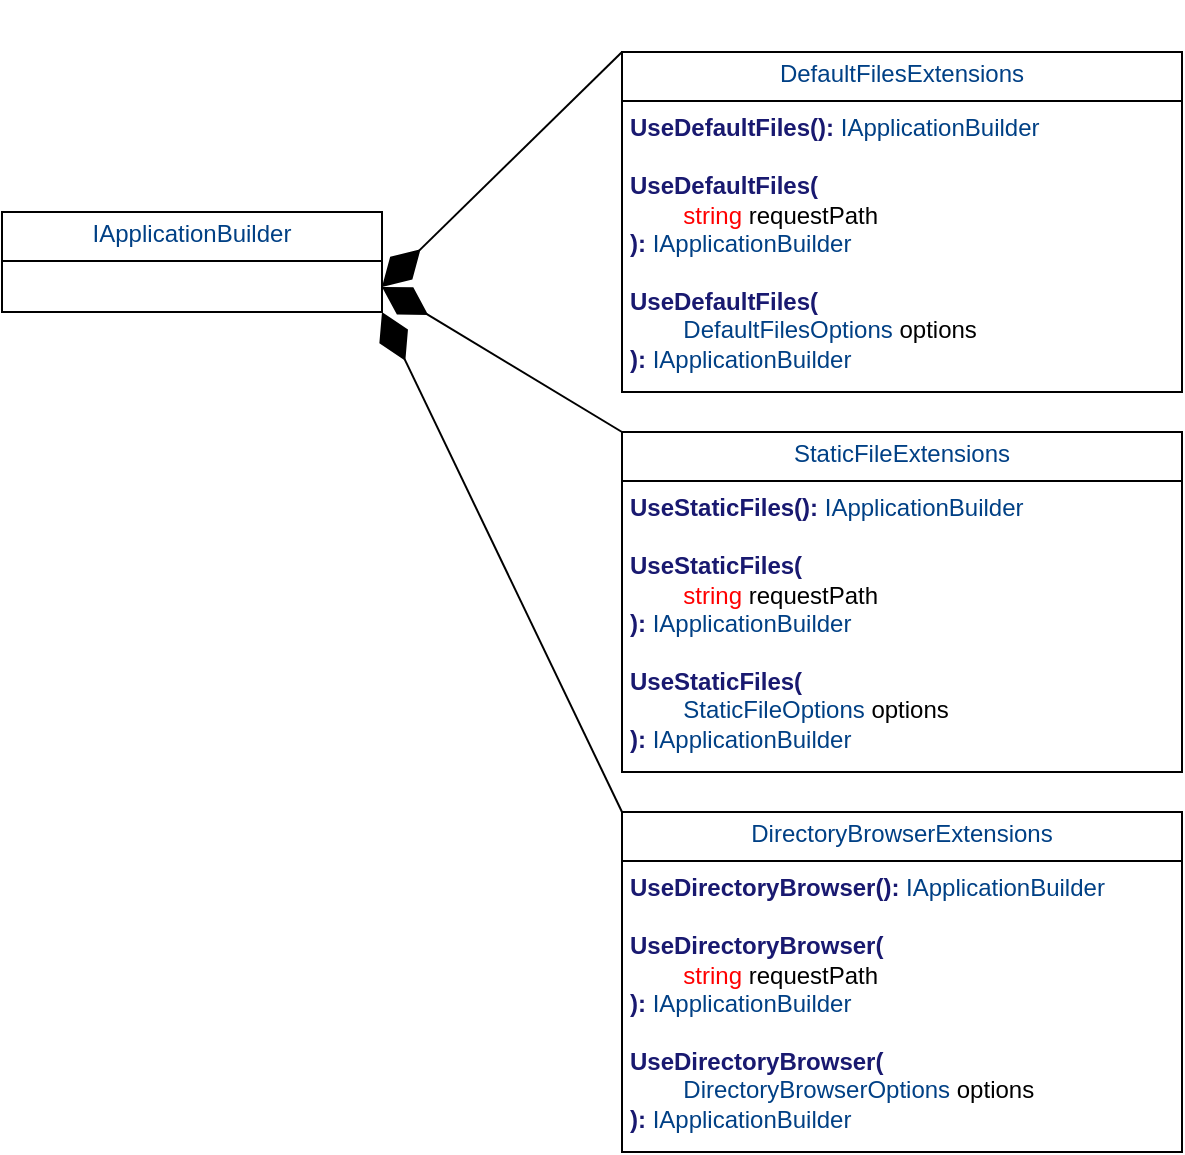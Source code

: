 <mxfile version="26.1.1">
  <diagram name="UseStaticFiles" id="c4acf3e9-155e-7222-9cf6-157b1a14988f">
    <mxGraphModel dx="1612" dy="786" grid="1" gridSize="10" guides="1" tooltips="1" connect="1" arrows="1" fold="1" page="1" pageScale="1" pageWidth="850" pageHeight="1100" background="none" math="0" shadow="0">
      <root>
        <mxCell id="0" />
        <mxCell id="1" parent="0" />
        <mxCell id="KufS4bMbeVtTv9MZIm-f-1" value="&lt;p style=&quot;margin:0px;margin-top:4px;text-align:center;&quot;&gt;&lt;span style=&quot;color: rgb(0, 64, 133); background-color: transparent; text-align: left;&quot;&gt;DefaultFilesExtensions&lt;/span&gt;&lt;/p&gt;&lt;hr size=&quot;1&quot; style=&quot;border-style:solid;&quot;&gt;&lt;p style=&quot;margin:0px;margin-left:4px;&quot;&gt;&lt;span style=&quot;color: rgb(25, 25, 112); font-weight: bold;&quot;&gt;UseDefaultFiles(&lt;/span&gt;&lt;span style=&quot;background-color: transparent; color: rgb(25, 25, 112); font-weight: bold;&quot;&gt;):&amp;nbsp;&lt;/span&gt;&lt;span style=&quot;background-color: transparent; color: rgb(0, 64, 133);&quot;&gt;IApplicationBuilder&lt;/span&gt;&lt;/p&gt;&lt;p style=&quot;margin:0px;margin-left:4px;&quot;&gt;&lt;span style=&quot;background-color: transparent; color: rgb(0, 64, 133);&quot;&gt;&lt;br&gt;&lt;/span&gt;&lt;/p&gt;&lt;p style=&quot;margin:0px;margin-left:4px;&quot;&gt;&lt;span style=&quot;color: rgb(25, 25, 112); font-weight: bold;&quot;&gt;UseDefaultFiles(&lt;/span&gt;&lt;/p&gt;&lt;p style=&quot;margin:0px;margin-left:4px;&quot;&gt;&lt;span style=&quot;color: rgb(255, 0, 0);&quot;&gt;&lt;span style=&quot;white-space: pre;&quot;&gt;&#x9;&lt;/span&gt;string&lt;/span&gt; requestPath&lt;span style=&quot;color: rgb(25, 25, 112); font-weight: bold;&quot;&gt;&lt;/span&gt;&lt;/p&gt;&lt;p style=&quot;margin:0px;margin-left:4px;&quot;&gt;&lt;span style=&quot;color: rgb(25, 25, 112); font-weight: bold;&quot;&gt;):&amp;nbsp;&lt;/span&gt;&lt;span style=&quot;background-color: transparent; color: rgb(0, 64, 133);&quot;&gt;&lt;/span&gt;&lt;span style=&quot;color: rgb(0, 64, 133); background-color: transparent;&quot;&gt;IApplicationBuilder&lt;/span&gt;&lt;/p&gt;&lt;p style=&quot;margin:0px;margin-left:4px;&quot;&gt;&lt;span style=&quot;color: rgb(0, 64, 133); background-color: transparent;&quot;&gt;&lt;br&gt;&lt;/span&gt;&lt;/p&gt;&lt;p style=&quot;margin:0px;margin-left:4px;&quot;&gt;&lt;span style=&quot;color: rgb(25, 25, 112); font-weight: bold;&quot;&gt;UseDefaultFiles(&lt;/span&gt;&lt;/p&gt;&lt;p style=&quot;margin:0px;margin-left:4px;&quot;&gt;&lt;span style=&quot;color: rgb(0, 64, 133);&quot;&gt;&lt;span style=&quot;white-space: pre;&quot;&gt;&#x9;&lt;/span&gt;DefaultFilesOptions&lt;/span&gt; options&lt;span style=&quot;color: rgb(25, 25, 112); font-weight: bold;&quot;&gt;&lt;/span&gt;&lt;/p&gt;&lt;p style=&quot;margin:0px;margin-left:4px;&quot;&gt;&lt;span style=&quot;color: rgb(25, 25, 112); font-weight: bold;&quot;&gt;):&amp;nbsp;&lt;/span&gt;&lt;span style=&quot;color: rgb(0, 64, 133); background-color: transparent;&quot;&gt;&lt;/span&gt;&lt;span style=&quot;color: rgb(0, 64, 133); background-color: transparent;&quot;&gt;IApplicationBuilder&lt;/span&gt;&lt;/p&gt;" style="verticalAlign=top;align=left;overflow=fill;html=1;whiteSpace=wrap;" vertex="1" parent="1">
          <mxGeometry x="520" y="40" width="280" height="170" as="geometry" />
        </mxCell>
        <mxCell id="KufS4bMbeVtTv9MZIm-f-2" value="&lt;p style=&quot;margin:0px;margin-top:4px;text-align:center;&quot;&gt;&lt;span style=&quot;color: rgb(0, 64, 133); background-color: transparent; text-align: left;&quot;&gt;StaticFileExtensions&lt;/span&gt;&lt;/p&gt;&lt;hr size=&quot;1&quot; style=&quot;border-style:solid;&quot;&gt;&lt;p style=&quot;margin:0px;margin-left:4px;&quot;&gt;&lt;span style=&quot;color: rgb(25, 25, 112); font-weight: bold;&quot;&gt;&lt;span style=&quot;background-color: transparent;&quot;&gt;UseStaticFiles&lt;/span&gt;(&lt;/span&gt;&lt;span style=&quot;background-color: transparent; color: rgb(25, 25, 112); font-weight: bold;&quot;&gt;):&amp;nbsp;&lt;/span&gt;&lt;span style=&quot;background-color: transparent; color: rgb(0, 64, 133);&quot;&gt;IApplicationBuilder&lt;/span&gt;&lt;/p&gt;&lt;p style=&quot;margin:0px;margin-left:4px;&quot;&gt;&lt;span style=&quot;background-color: transparent; color: rgb(0, 64, 133);&quot;&gt;&lt;br&gt;&lt;/span&gt;&lt;/p&gt;&lt;p style=&quot;margin:0px;margin-left:4px;&quot;&gt;&lt;span style=&quot;color: rgb(25, 25, 112); font-weight: bold;&quot;&gt;&lt;span style=&quot;background-color: transparent;&quot;&gt;UseStaticFiles&lt;/span&gt;(&lt;/span&gt;&lt;/p&gt;&lt;p style=&quot;margin:0px;margin-left:4px;&quot;&gt;&lt;span style=&quot;color: rgb(255, 0, 0);&quot;&gt;&lt;span style=&quot;white-space: pre;&quot;&gt;&#x9;&lt;/span&gt;string&lt;/span&gt; requestPath&lt;span style=&quot;color: rgb(25, 25, 112); font-weight: bold;&quot;&gt;&lt;/span&gt;&lt;/p&gt;&lt;p style=&quot;margin:0px;margin-left:4px;&quot;&gt;&lt;span style=&quot;color: rgb(25, 25, 112); font-weight: bold;&quot;&gt;):&amp;nbsp;&lt;/span&gt;&lt;span style=&quot;background-color: transparent; color: rgb(0, 64, 133);&quot;&gt;&lt;/span&gt;&lt;span style=&quot;color: rgb(0, 64, 133); background-color: transparent;&quot;&gt;IApplicationBuilder&lt;/span&gt;&lt;/p&gt;&lt;p style=&quot;margin:0px;margin-left:4px;&quot;&gt;&lt;span style=&quot;color: rgb(0, 64, 133); background-color: transparent;&quot;&gt;&lt;br&gt;&lt;/span&gt;&lt;/p&gt;&lt;p style=&quot;margin:0px;margin-left:4px;&quot;&gt;&lt;span style=&quot;color: rgb(25, 25, 112); font-weight: bold;&quot;&gt;&lt;span style=&quot;background-color: transparent;&quot;&gt;UseStaticFiles&lt;/span&gt;(&lt;/span&gt;&lt;span style=&quot;color: light-dark(rgb(0, 64, 133), rgb(142, 197, 255)); background-color: transparent; white-space: pre;&quot;&gt;&#x9;&lt;/span&gt;&lt;/p&gt;&lt;p style=&quot;margin:0px;margin-left:4px;&quot;&gt;&lt;span style=&quot;color: rgb(0, 64, 133);&quot;&gt;&lt;span style=&quot;white-space: pre;&quot;&gt;&#x9;&lt;/span&gt;StaticFileOptions&lt;/span&gt; options&lt;span style=&quot;color: rgb(25, 25, 112); font-weight: bold;&quot;&gt;&lt;/span&gt;&lt;/p&gt;&lt;p style=&quot;margin:0px;margin-left:4px;&quot;&gt;&lt;span style=&quot;color: rgb(25, 25, 112); font-weight: bold;&quot;&gt;):&amp;nbsp;&lt;/span&gt;&lt;span style=&quot;color: rgb(0, 64, 133); background-color: transparent;&quot;&gt;&lt;/span&gt;&lt;span style=&quot;color: rgb(0, 64, 133); background-color: transparent;&quot;&gt;IApplicationBuilder&lt;/span&gt;&lt;/p&gt;" style="verticalAlign=top;align=left;overflow=fill;html=1;whiteSpace=wrap;" vertex="1" parent="1">
          <mxGeometry x="520" y="230" width="280" height="170" as="geometry" />
        </mxCell>
        <mxCell id="KufS4bMbeVtTv9MZIm-f-3" value="&lt;p style=&quot;margin:0px;margin-top:4px;text-align:center;&quot;&gt;&lt;span style=&quot;color: rgb(0, 64, 133); background-color: transparent; text-align: left;&quot;&gt;DirectoryBrowserExtensions&lt;/span&gt;&lt;/p&gt;&lt;hr size=&quot;1&quot; style=&quot;border-style:solid;&quot;&gt;&lt;p style=&quot;margin:0px;margin-left:4px;&quot;&gt;&lt;span style=&quot;color: rgb(25, 25, 112); font-weight: bold;&quot;&gt;&lt;span style=&quot;background-color: transparent;&quot;&gt;UseDirectoryBrowser&lt;/span&gt;(&lt;/span&gt;&lt;span style=&quot;background-color: transparent; color: rgb(25, 25, 112); font-weight: bold;&quot;&gt;):&amp;nbsp;&lt;/span&gt;&lt;span style=&quot;background-color: transparent; color: rgb(0, 64, 133);&quot;&gt;IApplicationBuilder&lt;/span&gt;&lt;/p&gt;&lt;p style=&quot;margin:0px;margin-left:4px;&quot;&gt;&lt;span style=&quot;background-color: transparent; color: rgb(0, 64, 133);&quot;&gt;&lt;br&gt;&lt;/span&gt;&lt;/p&gt;&lt;p style=&quot;margin:0px;margin-left:4px;&quot;&gt;&lt;span style=&quot;color: rgb(25, 25, 112); font-weight: bold;&quot;&gt;&lt;span style=&quot;background-color: transparent;&quot;&gt;UseDirectoryBrowser&lt;/span&gt;(&lt;/span&gt;&lt;/p&gt;&lt;p style=&quot;margin:0px;margin-left:4px;&quot;&gt;&lt;span style=&quot;color: rgb(255, 0, 0);&quot;&gt;&lt;span style=&quot;white-space: pre;&quot;&gt;&#x9;&lt;/span&gt;string&lt;/span&gt; requestPath&lt;span style=&quot;color: rgb(25, 25, 112); font-weight: bold;&quot;&gt;&lt;/span&gt;&lt;/p&gt;&lt;p style=&quot;margin:0px;margin-left:4px;&quot;&gt;&lt;span style=&quot;color: rgb(25, 25, 112); font-weight: bold;&quot;&gt;):&amp;nbsp;&lt;/span&gt;&lt;span style=&quot;background-color: transparent; color: rgb(0, 64, 133);&quot;&gt;&lt;/span&gt;&lt;span style=&quot;color: rgb(0, 64, 133); background-color: transparent;&quot;&gt;IApplicationBuilder&lt;/span&gt;&lt;/p&gt;&lt;p style=&quot;margin:0px;margin-left:4px;&quot;&gt;&lt;span style=&quot;color: rgb(0, 64, 133); background-color: transparent;&quot;&gt;&lt;br&gt;&lt;/span&gt;&lt;/p&gt;&lt;p style=&quot;margin:0px;margin-left:4px;&quot;&gt;&lt;span style=&quot;color: rgb(25, 25, 112); font-weight: bold;&quot;&gt;&lt;span style=&quot;background-color: transparent;&quot;&gt;UseDirectoryBrowser&lt;/span&gt;(&lt;/span&gt;&lt;span style=&quot;color: light-dark(rgb(0, 64, 133), rgb(142, 197, 255)); background-color: transparent; white-space: pre;&quot;&gt;&#x9;&lt;/span&gt;&lt;/p&gt;&lt;p style=&quot;margin:0px;margin-left:4px;&quot;&gt;&lt;span style=&quot;color: rgb(0, 64, 133);&quot;&gt;&lt;span style=&quot;white-space: pre;&quot;&gt;&#x9;&lt;/span&gt;&lt;/span&gt;&lt;span style=&quot;color: rgb(0, 64, 133);&quot;&gt;DirectoryBrowserOptions&lt;/span&gt;&amp;nbsp;options&lt;span style=&quot;color: rgb(25, 25, 112); font-weight: bold;&quot;&gt;&lt;/span&gt;&lt;/p&gt;&lt;p style=&quot;margin:0px;margin-left:4px;&quot;&gt;&lt;span style=&quot;color: rgb(25, 25, 112); font-weight: bold;&quot;&gt;):&amp;nbsp;&lt;/span&gt;&lt;span style=&quot;color: rgb(0, 64, 133); background-color: transparent;&quot;&gt;&lt;/span&gt;&lt;span style=&quot;color: rgb(0, 64, 133); background-color: transparent;&quot;&gt;IApplicationBuilder&lt;/span&gt;&lt;/p&gt;" style="verticalAlign=top;align=left;overflow=fill;html=1;whiteSpace=wrap;" vertex="1" parent="1">
          <mxGeometry x="520" y="420" width="280" height="170" as="geometry" />
        </mxCell>
        <mxCell id="KufS4bMbeVtTv9MZIm-f-4" value="&lt;p style=&quot;margin:0px;margin-top:4px;text-align:center;&quot;&gt;&lt;span style=&quot;color: rgb(0, 64, 133);&quot;&gt;IApplicationBuilder&lt;/span&gt;&lt;/p&gt;&lt;hr size=&quot;1&quot; style=&quot;border-style:solid;&quot;&gt;&lt;p style=&quot;margin:0px;margin-left:4px;&quot;&gt;&lt;br&gt;&lt;/p&gt;" style="verticalAlign=top;align=left;overflow=fill;html=1;whiteSpace=wrap;" vertex="1" parent="1">
          <mxGeometry x="210" y="120" width="190" height="50" as="geometry" />
        </mxCell>
        <mxCell id="KufS4bMbeVtTv9MZIm-f-5" value="" style="endArrow=diamondThin;endFill=1;endSize=24;html=1;rounded=0;entryX=1;entryY=0.75;entryDx=0;entryDy=0;exitX=0;exitY=0;exitDx=0;exitDy=0;" edge="1" parent="1" source="KufS4bMbeVtTv9MZIm-f-1" target="KufS4bMbeVtTv9MZIm-f-4">
          <mxGeometry width="160" relative="1" as="geometry">
            <mxPoint x="210" y="270" as="sourcePoint" />
            <mxPoint x="370" y="270" as="targetPoint" />
          </mxGeometry>
        </mxCell>
        <mxCell id="KufS4bMbeVtTv9MZIm-f-6" value="" style="endArrow=diamondThin;endFill=1;endSize=24;html=1;rounded=0;entryX=1;entryY=0.75;entryDx=0;entryDy=0;exitX=0;exitY=0;exitDx=0;exitDy=0;" edge="1" parent="1" source="KufS4bMbeVtTv9MZIm-f-2" target="KufS4bMbeVtTv9MZIm-f-4">
          <mxGeometry width="160" relative="1" as="geometry">
            <mxPoint x="425" y="200" as="sourcePoint" />
            <mxPoint x="305" y="278" as="targetPoint" />
          </mxGeometry>
        </mxCell>
        <mxCell id="KufS4bMbeVtTv9MZIm-f-7" value="" style="endArrow=diamondThin;endFill=1;endSize=24;html=1;rounded=0;exitX=0;exitY=0;exitDx=0;exitDy=0;entryX=1;entryY=1;entryDx=0;entryDy=0;" edge="1" parent="1" source="KufS4bMbeVtTv9MZIm-f-3" target="KufS4bMbeVtTv9MZIm-f-4">
          <mxGeometry width="160" relative="1" as="geometry">
            <mxPoint x="530" y="250" as="sourcePoint" />
            <mxPoint x="360" y="200" as="targetPoint" />
          </mxGeometry>
        </mxCell>
      </root>
    </mxGraphModel>
  </diagram>
</mxfile>
